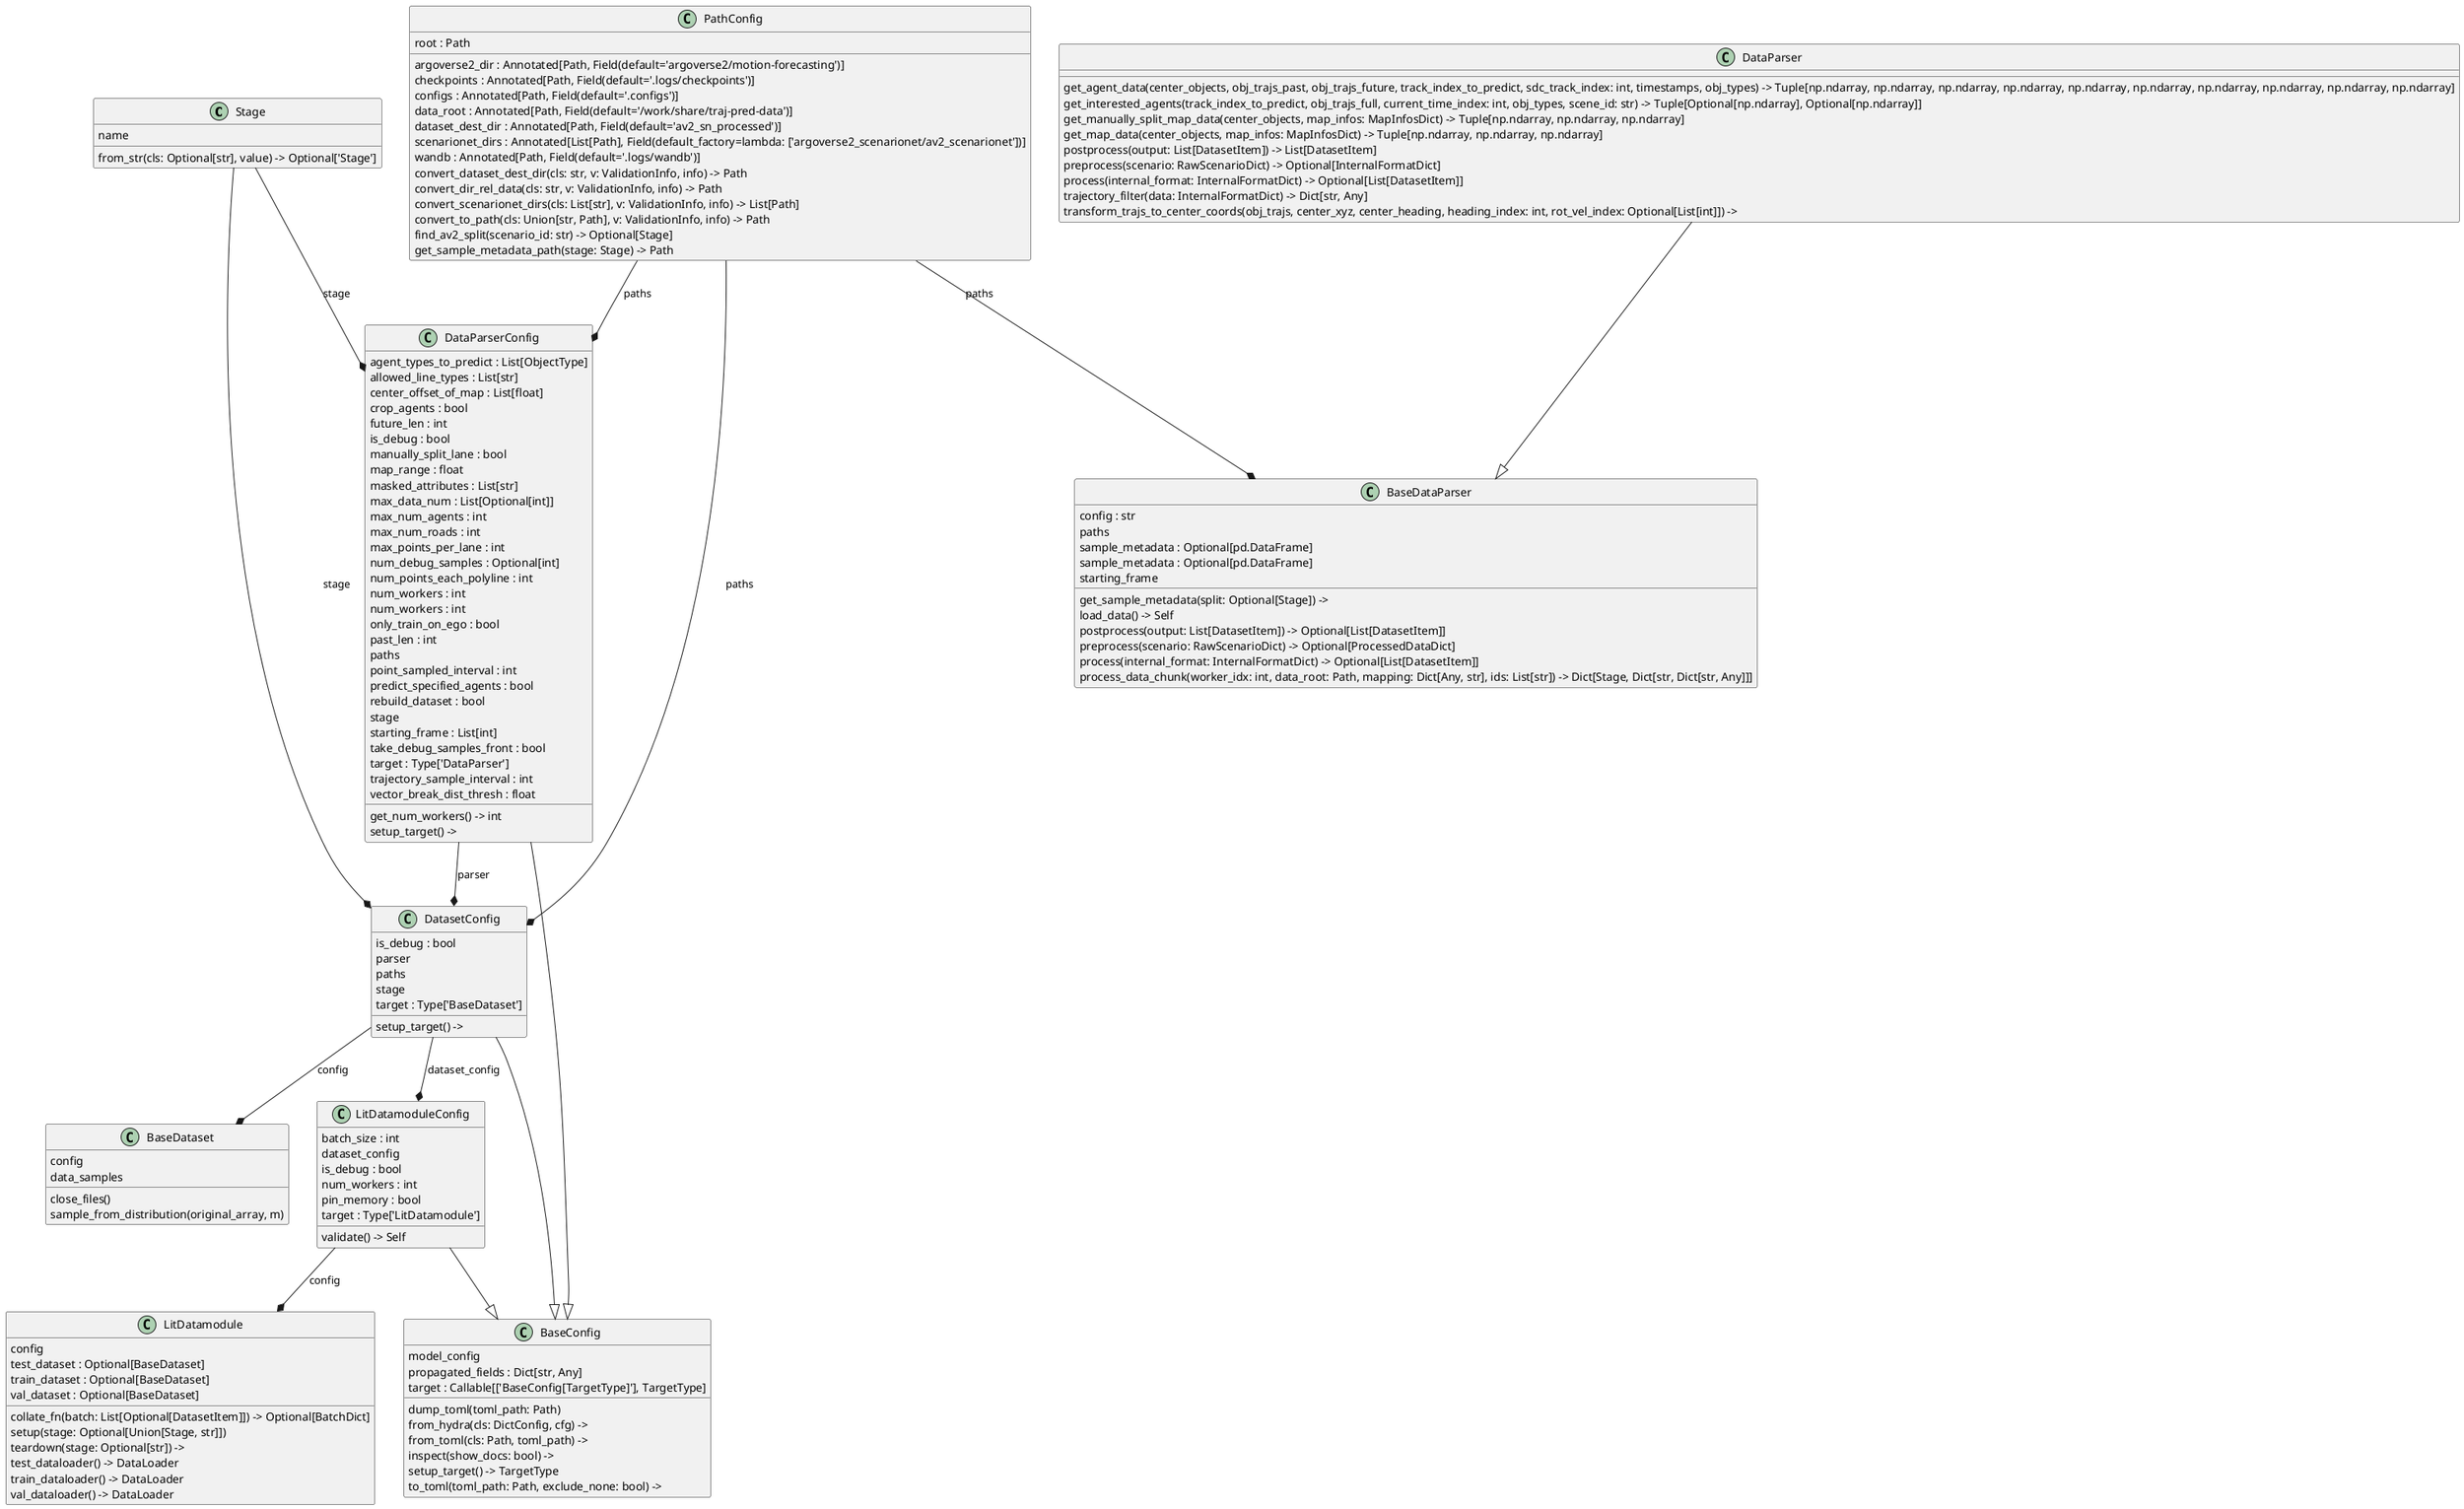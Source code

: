 @startuml classes_CustomUnitaj_data_handling
set namespaceSeparator none

' Data Types and Dictionaries (only those with relationships)
class "Stage" as unitraj.datasets.types.Stage {
  name
  from_str(cls: Optional[str], value) -> Optional['Stage']
}

' Base Data Classes
class "BaseDataParser" as unitraj.datasets.base_dataparser.BaseDataParser {
  config : str
  paths
  sample_metadata : Optional[pd.DataFrame]
  sample_metadata : Optional[pd.DataFrame]
  starting_frame
  get_sample_metadata(split: Optional[Stage]) -> 
  load_data() -> Self
  postprocess(output: List[DatasetItem]) -> Optional[List[DatasetItem]]
  preprocess(scenario: RawScenarioDict) -> Optional[ProcessedDataDict]
  process(internal_format: InternalFormatDict) -> Optional[List[DatasetItem]]
  process_data_chunk(worker_idx: int, data_root: Path, mapping: Dict[Any, str], ids: List[str]) -> Dict[Stage, Dict[str, Dict[str, Any]]]
}
class "BaseDataset" as unitraj.datasets.base_dataset.BaseDataset {
  config
  data_samples
  close_files()
  sample_from_distribution(original_array, m)
}
class "DatasetConfig" as unitraj.datasets.base_dataset.DatasetConfig {
  is_debug : bool
  parser
  paths
  stage
  target : Type['BaseDataset']
  setup_target() -> 
}

' Data Parsers
class "DataParser" as unitraj.datasets.dataparser.DataParser {
  get_agent_data(center_objects, obj_trajs_past, obj_trajs_future, track_index_to_predict, sdc_track_index: int, timestamps, obj_types) -> Tuple[np.ndarray, np.ndarray, np.ndarray, np.ndarray, np.ndarray, np.ndarray, np.ndarray, np.ndarray, np.ndarray, np.ndarray]
  get_interested_agents(track_index_to_predict, obj_trajs_full, current_time_index: int, obj_types, scene_id: str) -> Tuple[Optional[np.ndarray], Optional[np.ndarray]]
  get_manually_split_map_data(center_objects, map_infos: MapInfosDict) -> Tuple[np.ndarray, np.ndarray, np.ndarray]
  get_map_data(center_objects, map_infos: MapInfosDict) -> Tuple[np.ndarray, np.ndarray, np.ndarray]
  postprocess(output: List[DatasetItem]) -> List[DatasetItem]
  preprocess(scenario: RawScenarioDict) -> Optional[InternalFormatDict]
  process(internal_format: InternalFormatDict) -> Optional[List[DatasetItem]]
  trajectory_filter(data: InternalFormatDict) -> Dict[str, Any]
  transform_trajs_to_center_coords(obj_trajs, center_xyz, center_heading, heading_index: int, rot_vel_index: Optional[List[int]]) -> 
}
class "DataParserConfig" as unitraj.datasets.dataparser.DataParserConfig {
  agent_types_to_predict : List[ObjectType]
  allowed_line_types : List[str]
  center_offset_of_map : List[float]
  crop_agents : bool
  future_len : int
  is_debug : bool
  manually_split_lane : bool
  map_range : float
  masked_attributes : List[str]
  max_data_num : List[Optional[int]]
  max_num_agents : int
  max_num_roads : int
  max_points_per_lane : int
  num_debug_samples : Optional[int]
  num_points_each_polyline : int
  num_workers : int
  num_workers : int
  only_train_on_ego : bool
  past_len : int
  paths
  point_sampled_interval : int
  predict_specified_agents : bool
  rebuild_dataset : bool
  stage
  starting_frame : List[int]
  take_debug_samples_front : bool
  target : Type['DataParser']
  trajectory_sample_interval : int
  vector_break_dist_thresh : float
  get_num_workers() -> int
  setup_target() -> 
}

' Lightning Data Module
class "LitDatamodule" as unitraj.lightning.lit_datamodule.LitDatamodule {
  config
  test_dataset : Optional[BaseDataset]
  train_dataset : Optional[BaseDataset]
  val_dataset : Optional[BaseDataset]
  collate_fn(batch: List[Optional[DatasetItem]]) -> Optional[BatchDict]
  setup(stage: Optional[Union[Stage, str]])
  teardown(stage: Optional[str]) -> 
  test_dataloader() -> DataLoader
  train_dataloader() -> DataLoader
  val_dataloader() -> DataLoader
}
class "LitDatamoduleConfig" as unitraj.lightning.lit_datamodule.LitDatamoduleConfig {
  batch_size : int
  dataset_config
  is_debug : bool
  num_workers : int
  pin_memory : bool
  target : Type['LitDatamodule']
  validate() -> Self
}

' Configuration Base Classes
class "BaseConfig" as unitraj.utils.base_config.BaseConfig {
  model_config
  propagated_fields : Dict[str, Any]
  target : Callable[['BaseConfig[TargetType]'], TargetType]
  dump_toml(toml_path: Path)
  from_hydra(cls: DictConfig, cfg) -> 
  from_toml(cls: Path, toml_path) -> 
  inspect(show_docs: bool) -> 
  setup_target() -> TargetType
  to_toml(toml_path: Path, exclude_none: bool) -> 
}
class "PathConfig" as unitraj.configs.path_config.PathConfig {
  argoverse2_dir : Annotated[Path, Field(default='argoverse2/motion-forecasting')]
  checkpoints : Annotated[Path, Field(default='.logs/checkpoints')]
  configs : Annotated[Path, Field(default='.configs')]
  data_root : Annotated[Path, Field(default='/work/share/traj-pred-data')]
  dataset_dest_dir : Annotated[Path, Field(default='av2_sn_processed')]
  root : Path
  scenarionet_dirs : Annotated[List[Path], Field(default_factory=lambda: ['argoverse2_scenarionet/av2_scenarionet'])]
  wandb : Annotated[Path, Field(default='.logs/wandb')]
  convert_dataset_dest_dir(cls: str, v: ValidationInfo, info) -> Path
  convert_dir_rel_data(cls: str, v: ValidationInfo, info) -> Path
  convert_scenarionet_dirs(cls: List[str], v: ValidationInfo, info) -> List[Path]
  convert_to_path(cls: Union[str, Path], v: ValidationInfo, info) -> Path
  find_av2_split(scenario_id: str) -> Optional[Stage]
  get_sample_metadata_path(stage: Stage) -> Path
}

' Inheritance relationships
unitraj.datasets.base_dataset.DatasetConfig --|> unitraj.utils.base_config.BaseConfig
unitraj.datasets.dataparser.DataParser --|> unitraj.datasets.base_dataparser.BaseDataParser
unitraj.datasets.dataparser.DataParserConfig --|> unitraj.utils.base_config.BaseConfig
unitraj.lightning.lit_datamodule.LitDatamoduleConfig --|> unitraj.utils.base_config.BaseConfig

' Composition relationships
unitraj.configs.path_config.PathConfig --* unitraj.datasets.base_dataparser.BaseDataParser : paths
unitraj.configs.path_config.PathConfig --* unitraj.datasets.base_dataset.DatasetConfig : paths
unitraj.configs.path_config.PathConfig --* unitraj.datasets.dataparser.DataParserConfig : paths
unitraj.datasets.base_dataset.DatasetConfig --* unitraj.datasets.base_dataset.BaseDataset : config
unitraj.datasets.base_dataset.DatasetConfig --* unitraj.lightning.lit_datamodule.LitDatamoduleConfig : dataset_config
unitraj.datasets.dataparser.DataParserConfig --* unitraj.datasets.base_dataset.DatasetConfig : parser
unitraj.datasets.types.Stage --* unitraj.datasets.base_dataset.DatasetConfig : stage
unitraj.datasets.types.Stage --* unitraj.datasets.dataparser.DataParserConfig : stage
unitraj.lightning.lit_datamodule.LitDatamoduleConfig --* unitraj.lightning.lit_datamodule.LitDatamodule : config

@enduml

